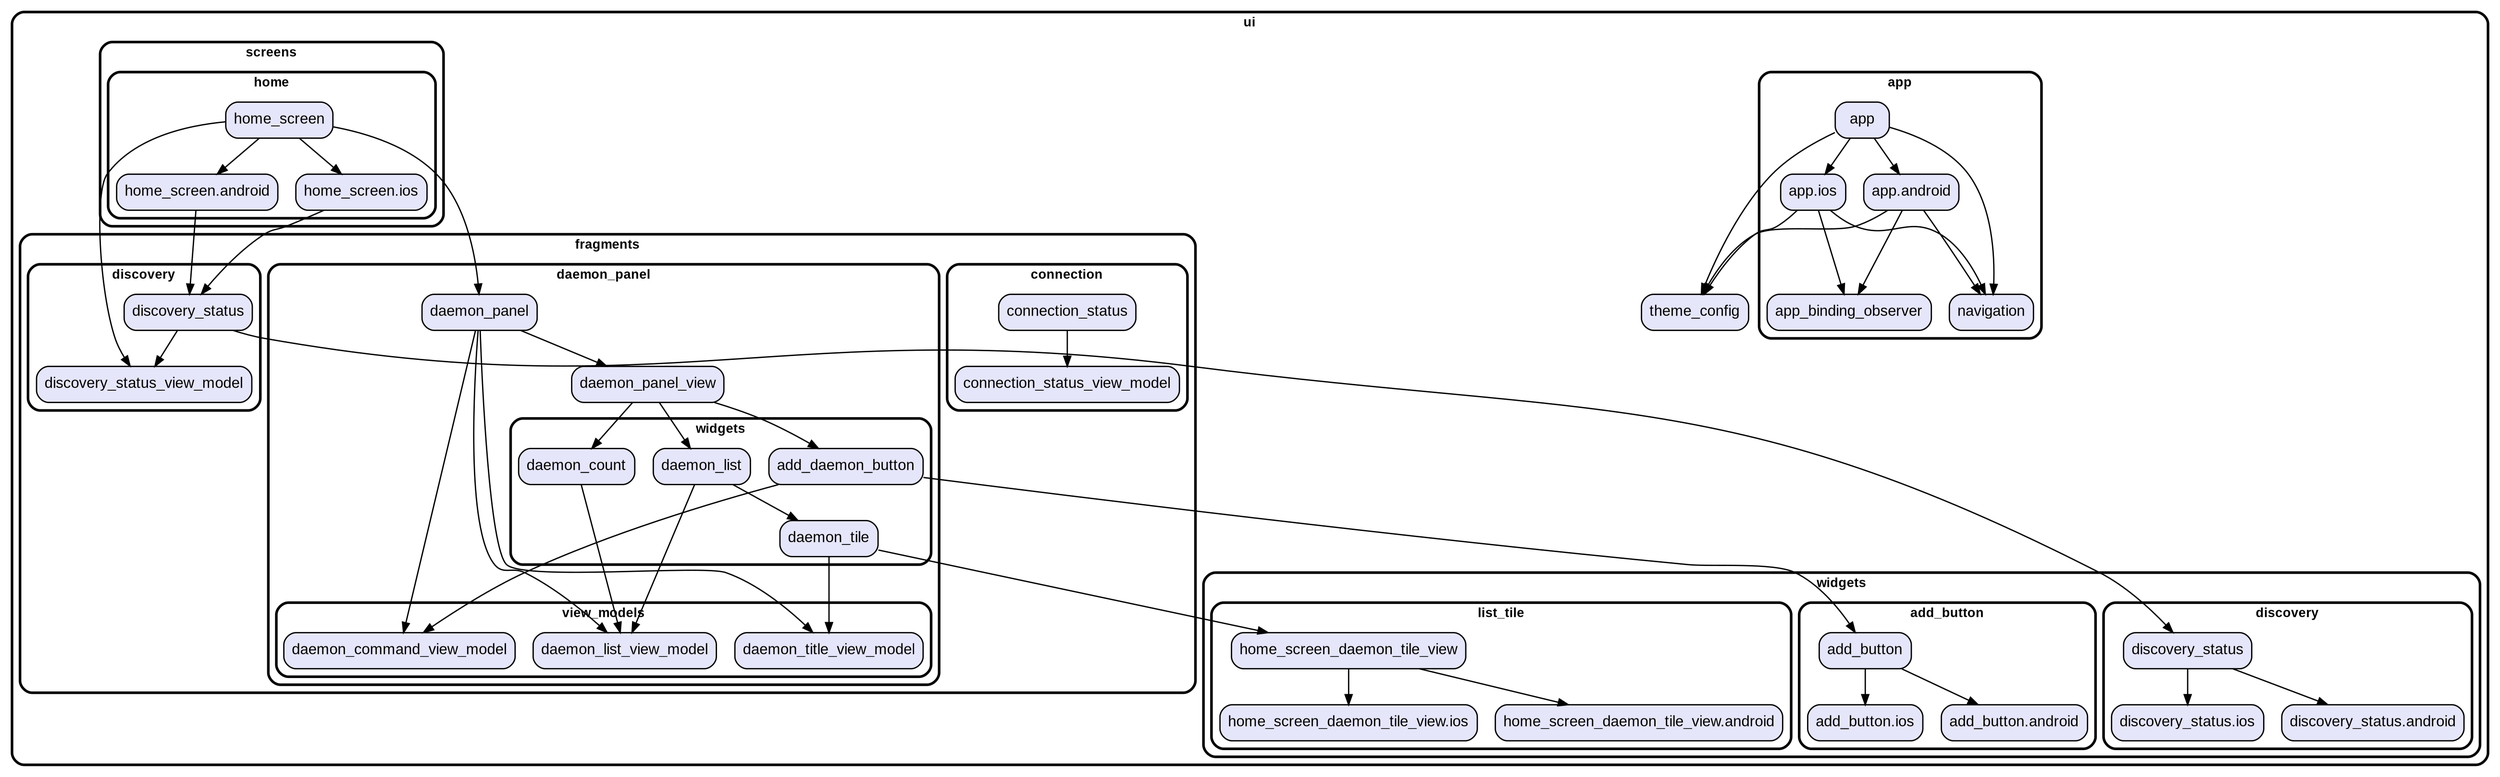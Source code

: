 digraph "" {
  graph [style=rounded fontname="Arial Black" fontsize=13 penwidth=2.6];
  node [shape=rect style="filled,rounded" fontname=Arial fontsize=15 fillcolor=Lavender penwidth=1.3];
  edge [penwidth=1.3];
  "/fragments/connection/connection_status_view_model.dart" [label="connection_status_view_model"];
  "/fragments/connection/connection_status.dart" [label="connection_status"];
  "/fragments/daemon_panel/view_models/daemon_command_view_model.dart" [label="daemon_command_view_model"];
  "/fragments/daemon_panel/view_models/daemon_title_view_model.dart" [label="daemon_title_view_model"];
  "/fragments/daemon_panel/view_models/daemon_list_view_model.dart" [label="daemon_list_view_model"];
  "/fragments/daemon_panel/daemon_panel.dart" [label="daemon_panel"];
  "/fragments/daemon_panel/daemon_panel_view.dart" [label="daemon_panel_view"];
  "/fragments/daemon_panel/widgets/daemon_tile.dart" [label="daemon_tile"];
  "/fragments/daemon_panel/widgets/daemon_list.dart" [label="daemon_list"];
  "/fragments/daemon_panel/widgets/daemon_count.dart" [label="daemon_count"];
  "/fragments/daemon_panel/widgets/add_daemon_button.dart" [label="add_daemon_button"];
  "/fragments/discovery/discovery_status.dart" [label="discovery_status"];
  "/fragments/discovery/discovery_status_view_model.dart" [label="discovery_status_view_model"];
  "/app/app.android.dart" [label="app.android"];
  "/app/app_binding_observer.dart" [label="app_binding_observer"];
  "/app/app.ios.dart" [label="app.ios"];
  "/app/navigation.dart" [label="navigation"];
  "/app/app.dart" [label="app"];
  "/screens/home/home_screen.android.dart" [label="home_screen.android"];
  "/screens/home/home_screen.ios.dart" [label="home_screen.ios"];
  "/screens/home/home_screen.dart" [label="home_screen"];
  "/theme_config.dart" [label="theme_config"];
  "/widgets/list_tile/home_screen_daemon_tile_view.ios.dart" [label="home_screen_daemon_tile_view.ios"];
  "/widgets/list_tile/home_screen_daemon_tile_view.android.dart" [label="home_screen_daemon_tile_view.android"];
  "/widgets/list_tile/home_screen_daemon_tile_view.dart" [label="home_screen_daemon_tile_view"];
  "/widgets/discovery/discovery_status.dart" [label="discovery_status"];
  "/widgets/discovery/discovery_status.ios.dart" [label="discovery_status.ios"];
  "/widgets/discovery/discovery_status.android.dart" [label="discovery_status.android"];
  "/widgets/add_button/add_button.dart" [label="add_button"];
  "/widgets/add_button/add_button.ios.dart" [label="add_button.ios"];
  "/widgets/add_button/add_button.android.dart" [label="add_button.android"];
  subgraph "cluster~" {
    label="ui";
    "/theme_config.dart";
    subgraph "cluster~/fragments" {
      label="fragments";
      subgraph "cluster~/fragments/connection" {
        label="connection";
        "/fragments/connection/connection_status_view_model.dart";
        "/fragments/connection/connection_status.dart";
      }
      subgraph "cluster~/fragments/daemon_panel" {
        label="daemon_panel";
        "/fragments/daemon_panel/daemon_panel.dart";
        "/fragments/daemon_panel/daemon_panel_view.dart";
        subgraph "cluster~/fragments/daemon_panel/view_models" {
          label="view_models";
          "/fragments/daemon_panel/view_models/daemon_command_view_model.dart";
          "/fragments/daemon_panel/view_models/daemon_title_view_model.dart";
          "/fragments/daemon_panel/view_models/daemon_list_view_model.dart";
        }
        subgraph "cluster~/fragments/daemon_panel/widgets" {
          label="widgets";
          "/fragments/daemon_panel/widgets/daemon_tile.dart";
          "/fragments/daemon_panel/widgets/daemon_list.dart";
          "/fragments/daemon_panel/widgets/daemon_count.dart";
          "/fragments/daemon_panel/widgets/add_daemon_button.dart";
        }
      }
      subgraph "cluster~/fragments/discovery" {
        label="discovery";
        "/fragments/discovery/discovery_status.dart";
        "/fragments/discovery/discovery_status_view_model.dart";
      }
    }
    subgraph "cluster~/app" {
      label="app";
      "/app/app.android.dart";
      "/app/app_binding_observer.dart";
      "/app/app.ios.dart";
      "/app/navigation.dart";
      "/app/app.dart";
    }
    subgraph "cluster~/screens" {
      label="screens";
      subgraph "cluster~/screens/home" {
        label="home";
        "/screens/home/home_screen.android.dart";
        "/screens/home/home_screen.ios.dart";
        "/screens/home/home_screen.dart";
      }
    }
    subgraph "cluster~/widgets" {
      label="widgets";
      subgraph "cluster~/widgets/list_tile" {
        label="list_tile";
        "/widgets/list_tile/home_screen_daemon_tile_view.ios.dart";
        "/widgets/list_tile/home_screen_daemon_tile_view.android.dart";
        "/widgets/list_tile/home_screen_daemon_tile_view.dart";
      }
      subgraph "cluster~/widgets/discovery" {
        label="discovery";
        "/widgets/discovery/discovery_status.dart";
        "/widgets/discovery/discovery_status.ios.dart";
        "/widgets/discovery/discovery_status.android.dart";
      }
      subgraph "cluster~/widgets/add_button" {
        label="add_button";
        "/widgets/add_button/add_button.dart";
        "/widgets/add_button/add_button.ios.dart";
        "/widgets/add_button/add_button.android.dart";
      }
    }
  }
  "/fragments/connection/connection_status.dart" -> "/fragments/connection/connection_status_view_model.dart";
  "/fragments/daemon_panel/daemon_panel.dart" -> "/fragments/daemon_panel/daemon_panel_view.dart";
  "/fragments/daemon_panel/daemon_panel.dart" -> "/fragments/daemon_panel/view_models/daemon_command_view_model.dart";
  "/fragments/daemon_panel/daemon_panel.dart" -> "/fragments/daemon_panel/view_models/daemon_list_view_model.dart";
  "/fragments/daemon_panel/daemon_panel.dart" -> "/fragments/daemon_panel/view_models/daemon_title_view_model.dart";
  "/fragments/daemon_panel/daemon_panel_view.dart" -> "/fragments/daemon_panel/widgets/add_daemon_button.dart";
  "/fragments/daemon_panel/daemon_panel_view.dart" -> "/fragments/daemon_panel/widgets/daemon_count.dart";
  "/fragments/daemon_panel/daemon_panel_view.dart" -> "/fragments/daemon_panel/widgets/daemon_list.dart";
  "/fragments/daemon_panel/widgets/daemon_tile.dart" -> "/fragments/daemon_panel/view_models/daemon_title_view_model.dart";
  "/fragments/daemon_panel/widgets/daemon_tile.dart" -> "/widgets/list_tile/home_screen_daemon_tile_view.dart";
  "/fragments/daemon_panel/widgets/daemon_list.dart" -> "/fragments/daemon_panel/view_models/daemon_list_view_model.dart";
  "/fragments/daemon_panel/widgets/daemon_list.dart" -> "/fragments/daemon_panel/widgets/daemon_tile.dart";
  "/fragments/daemon_panel/widgets/daemon_count.dart" -> "/fragments/daemon_panel/view_models/daemon_list_view_model.dart";
  "/fragments/daemon_panel/widgets/add_daemon_button.dart" -> "/fragments/daemon_panel/view_models/daemon_command_view_model.dart";
  "/fragments/daemon_panel/widgets/add_daemon_button.dart" -> "/widgets/add_button/add_button.dart";
  "/fragments/discovery/discovery_status.dart" -> "/fragments/discovery/discovery_status_view_model.dart";
  "/fragments/discovery/discovery_status.dart" -> "/widgets/discovery/discovery_status.dart";
  "/app/app.android.dart" -> "/app/app_binding_observer.dart";
  "/app/app.android.dart" -> "/app/navigation.dart";
  "/app/app.android.dart" -> "/theme_config.dart";
  "/app/app.ios.dart" -> "/app/app_binding_observer.dart";
  "/app/app.ios.dart" -> "/app/navigation.dart";
  "/app/app.ios.dart" -> "/theme_config.dart";
  "/app/app.dart" -> "/app/app.android.dart";
  "/app/app.dart" -> "/app/app.ios.dart";
  "/app/app.dart" -> "/app/navigation.dart";
  "/app/app.dart" -> "/theme_config.dart";
  "/screens/home/home_screen.android.dart" -> "/fragments/discovery/discovery_status.dart";
  "/screens/home/home_screen.ios.dart" -> "/fragments/discovery/discovery_status.dart";
  "/screens/home/home_screen.dart" -> "/fragments/daemon_panel/daemon_panel.dart";
  "/screens/home/home_screen.dart" -> "/fragments/discovery/discovery_status_view_model.dart";
  "/screens/home/home_screen.dart" -> "/screens/home/home_screen.android.dart";
  "/screens/home/home_screen.dart" -> "/screens/home/home_screen.ios.dart";
  "/widgets/list_tile/home_screen_daemon_tile_view.dart" -> "/widgets/list_tile/home_screen_daemon_tile_view.android.dart";
  "/widgets/list_tile/home_screen_daemon_tile_view.dart" -> "/widgets/list_tile/home_screen_daemon_tile_view.ios.dart";
  "/widgets/discovery/discovery_status.dart" -> "/widgets/discovery/discovery_status.android.dart";
  "/widgets/discovery/discovery_status.dart" -> "/widgets/discovery/discovery_status.ios.dart";
  "/widgets/add_button/add_button.dart" -> "/widgets/add_button/add_button.android.dart";
  "/widgets/add_button/add_button.dart" -> "/widgets/add_button/add_button.ios.dart";
}
